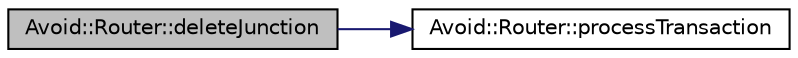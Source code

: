 digraph "Avoid::Router::deleteJunction"
{
  edge [fontname="Helvetica",fontsize="10",labelfontname="Helvetica",labelfontsize="10"];
  node [fontname="Helvetica",fontsize="10",shape=record];
  rankdir="LR";
  Node1 [label="Avoid::Router::deleteJunction",height=0.2,width=0.4,color="black", fillcolor="grey75", style="filled", fontcolor="black"];
  Node1 -> Node2 [color="midnightblue",fontsize="10",style="solid",fontname="Helvetica"];
  Node2 [label="Avoid::Router::processTransaction",height=0.2,width=0.4,color="black", fillcolor="white", style="filled",URL="$classAvoid_1_1Router.html#ac4497126d8d4c76a122af565260941fc",tooltip="Finishes the current transaction and processes all the queued object changes efficiently. "];
}
